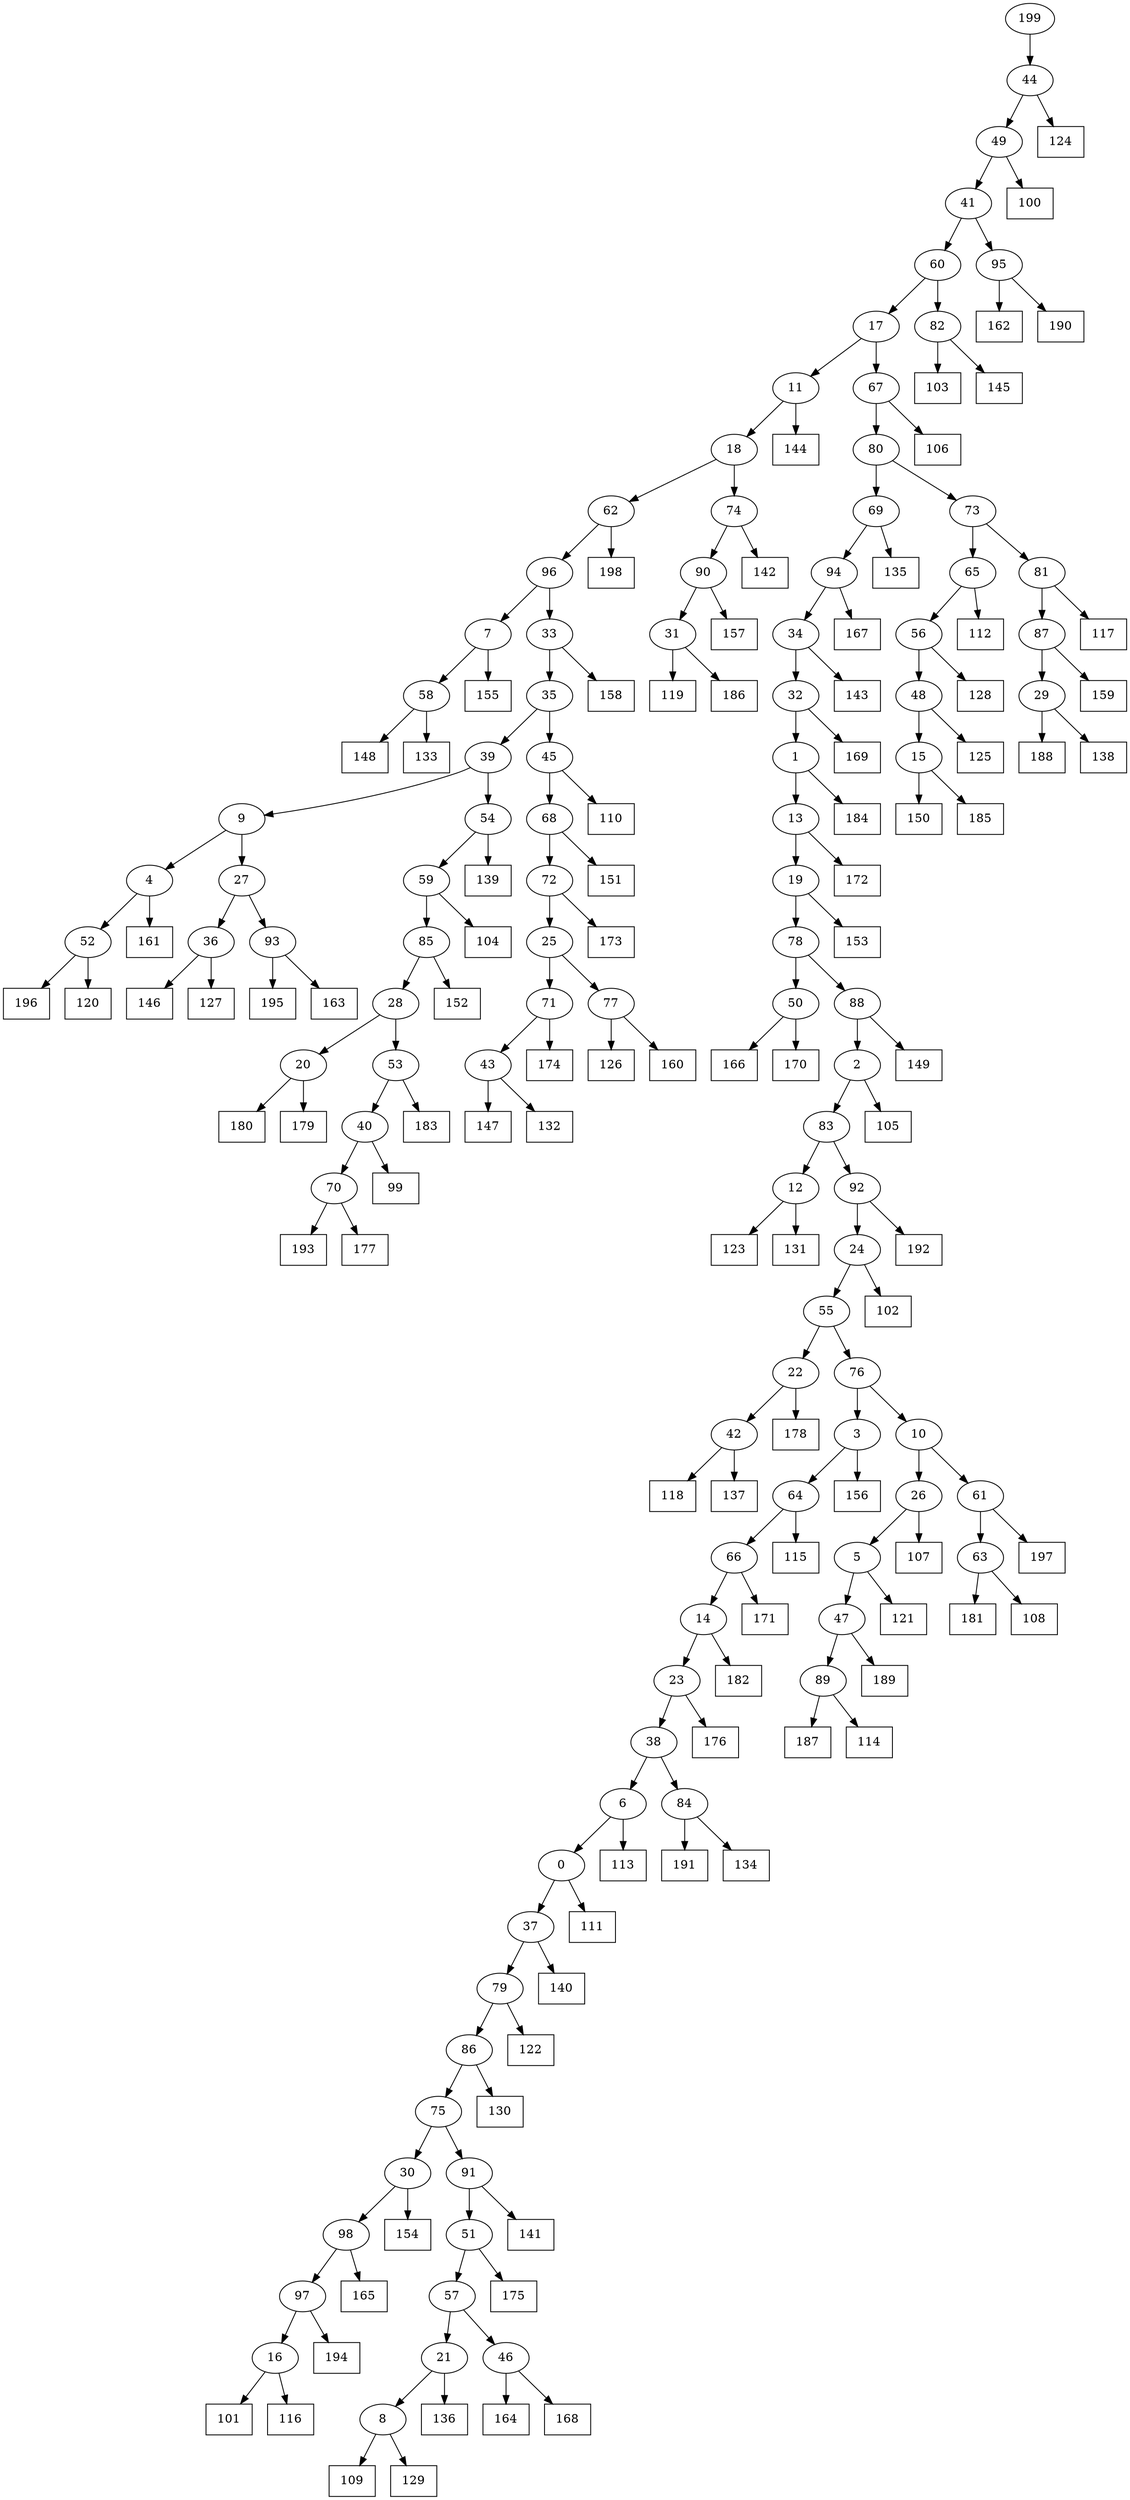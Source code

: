 digraph G {
0[label="0"];
1[label="1"];
2[label="2"];
3[label="3"];
4[label="4"];
5[label="5"];
6[label="6"];
7[label="7"];
8[label="8"];
9[label="9"];
10[label="10"];
11[label="11"];
12[label="12"];
13[label="13"];
14[label="14"];
15[label="15"];
16[label="16"];
17[label="17"];
18[label="18"];
19[label="19"];
20[label="20"];
21[label="21"];
22[label="22"];
23[label="23"];
24[label="24"];
25[label="25"];
26[label="26"];
27[label="27"];
28[label="28"];
29[label="29"];
30[label="30"];
31[label="31"];
32[label="32"];
33[label="33"];
34[label="34"];
35[label="35"];
36[label="36"];
37[label="37"];
38[label="38"];
39[label="39"];
40[label="40"];
41[label="41"];
42[label="42"];
43[label="43"];
44[label="44"];
45[label="45"];
46[label="46"];
47[label="47"];
48[label="48"];
49[label="49"];
50[label="50"];
51[label="51"];
52[label="52"];
53[label="53"];
54[label="54"];
55[label="55"];
56[label="56"];
57[label="57"];
58[label="58"];
59[label="59"];
60[label="60"];
61[label="61"];
62[label="62"];
63[label="63"];
64[label="64"];
65[label="65"];
66[label="66"];
67[label="67"];
68[label="68"];
69[label="69"];
70[label="70"];
71[label="71"];
72[label="72"];
73[label="73"];
74[label="74"];
75[label="75"];
76[label="76"];
77[label="77"];
78[label="78"];
79[label="79"];
80[label="80"];
81[label="81"];
82[label="82"];
83[label="83"];
84[label="84"];
85[label="85"];
86[label="86"];
87[label="87"];
88[label="88"];
89[label="89"];
90[label="90"];
91[label="91"];
92[label="92"];
93[label="93"];
94[label="94"];
95[label="95"];
96[label="96"];
97[label="97"];
98[label="98"];
99[shape=box,label="142"];
100[shape=box,label="126"];
101[shape=box,label="135"];
102[shape=box,label="161"];
103[shape=box,label="139"];
104[shape=box,label="198"];
105[shape=box,label="166"];
106[shape=box,label="157"];
107[shape=box,label="151"];
108[shape=box,label="196"];
109[shape=box,label="156"];
110[shape=box,label="188"];
111[shape=box,label="102"];
112[shape=box,label="167"];
113[shape=box,label="193"];
114[shape=box,label="150"];
115[shape=box,label="191"];
116[shape=box,label="143"];
117[shape=box,label="103"];
118[shape=box,label="123"];
119[shape=box,label="155"];
120[shape=box,label="165"];
121[shape=box,label="106"];
122[shape=box,label="180"];
123[shape=box,label="189"];
124[shape=box,label="169"];
125[shape=box,label="152"];
126[shape=box,label="120"];
127[shape=box,label="112"];
128[shape=box,label="187"];
129[shape=box,label="158"];
130[shape=box,label="119"];
131[shape=box,label="128"];
132[shape=box,label="140"];
133[shape=box,label="178"];
134[shape=box,label="145"];
135[shape=box,label="109"];
136[shape=box,label="153"];
137[shape=box,label="146"];
138[shape=box,label="170"];
139[shape=box,label="125"];
140[shape=box,label="164"];
141[shape=box,label="195"];
142[shape=box,label="181"];
143[shape=box,label="114"];
144[shape=box,label="104"];
145[shape=box,label="118"];
146[shape=box,label="174"];
147[shape=box,label="177"];
148[shape=box,label="113"];
149[shape=box,label="101"];
150[shape=box,label="183"];
151[shape=box,label="124"];
152[shape=box,label="100"];
153[shape=box,label="175"];
154[shape=box,label="129"];
155[shape=box,label="144"];
156[shape=box,label="121"];
157[shape=box,label="117"];
158[shape=box,label="186"];
159[shape=box,label="197"];
160[shape=box,label="162"];
161[shape=box,label="172"];
162[shape=box,label="111"];
163[shape=box,label="194"];
164[shape=box,label="185"];
165[shape=box,label="168"];
166[shape=box,label="99"];
167[shape=box,label="116"];
168[shape=box,label="154"];
169[shape=box,label="108"];
170[shape=box,label="159"];
171[shape=box,label="176"];
172[shape=box,label="130"];
173[shape=box,label="163"];
174[shape=box,label="171"];
175[shape=box,label="136"];
176[shape=box,label="115"];
177[shape=box,label="107"];
178[shape=box,label="105"];
179[shape=box,label="182"];
180[shape=box,label="192"];
181[shape=box,label="122"];
182[shape=box,label="141"];
183[shape=box,label="184"];
184[shape=box,label="148"];
185[shape=box,label="138"];
186[shape=box,label="137"];
187[shape=box,label="149"];
188[shape=box,label="173"];
189[shape=box,label="147"];
190[shape=box,label="133"];
191[shape=box,label="127"];
192[shape=box,label="131"];
193[shape=box,label="132"];
194[shape=box,label="190"];
195[shape=box,label="160"];
196[shape=box,label="179"];
197[shape=box,label="134"];
198[shape=box,label="110"];
199[label="199"];
93->173 ;
20->122 ;
85->125 ;
25->77 ;
68->107 ;
86->172 ;
87->170 ;
76->3 ;
37->132 ;
21->175 ;
22->133 ;
54->103 ;
8->135 ;
48->139 ;
49->152 ;
83->12 ;
89->128 ;
43->189 ;
40->166 ;
21->8 ;
12->192 ;
0->37 ;
29->110 ;
98->120 ;
41->95 ;
66->14 ;
38->6 ;
45->198 ;
31->158 ;
66->174 ;
61->159 ;
52->126 ;
29->185 ;
3->109 ;
14->179 ;
82->117 ;
50->138 ;
38->84 ;
84->197 ;
95->160 ;
81->157 ;
72->188 ;
12->118 ;
19->136 ;
56->131 ;
73->81 ;
84->115 ;
44->151 ;
58->184 ;
6->148 ;
39->9 ;
50->105 ;
19->78 ;
70->147 ;
77->195 ;
74->99 ;
88->2 ;
65->127 ;
73->65 ;
65->56 ;
13->19 ;
51->57 ;
79->181 ;
42->145 ;
1->13 ;
13->161 ;
30->168 ;
57->46 ;
46->140 ;
6->0 ;
36->191 ;
55->76 ;
90->31 ;
31->130 ;
92->24 ;
96->33 ;
60->82 ;
4->102 ;
90->106 ;
45->68 ;
68->72 ;
17->67 ;
95->194 ;
23->38 ;
35->45 ;
5->156 ;
7->119 ;
62->96 ;
27->93 ;
93->141 ;
26->5 ;
41->60 ;
54->59 ;
94->34 ;
15->164 ;
39->54 ;
92->180 ;
64->66 ;
15->114 ;
78->50 ;
28->20 ;
20->196 ;
59->144 ;
18->74 ;
77->100 ;
91->182 ;
67->121 ;
2->83 ;
24->111 ;
67->80 ;
57->21 ;
94->112 ;
0->162 ;
75->30 ;
30->98 ;
96->7 ;
40->70 ;
70->113 ;
33->129 ;
81->87 ;
87->29 ;
199->44 ;
18->62 ;
62->104 ;
7->58 ;
48->15 ;
63->142 ;
9->4 ;
44->49 ;
49->41 ;
98->97 ;
97->163 ;
9->27 ;
8->154 ;
69->101 ;
16->149 ;
47->89 ;
89->143 ;
61->63 ;
63->169 ;
51->153 ;
11->155 ;
58->190 ;
60->17 ;
74->90 ;
72->25 ;
4->52 ;
52->108 ;
16->167 ;
64->176 ;
3->64 ;
71->43 ;
43->193 ;
53->150 ;
24->55 ;
55->22 ;
80->73 ;
80->69 ;
69->94 ;
10->26 ;
17->11 ;
11->18 ;
83->92 ;
37->79 ;
79->86 ;
97->16 ;
27->36 ;
36->137 ;
33->35 ;
14->23 ;
23->171 ;
82->134 ;
59->85 ;
85->28 ;
42->186 ;
25->71 ;
71->146 ;
28->53 ;
53->40 ;
35->39 ;
34->32 ;
32->124 ;
46->165 ;
76->10 ;
10->61 ;
34->116 ;
78->88 ;
88->187 ;
26->177 ;
86->75 ;
22->42 ;
5->47 ;
47->123 ;
56->48 ;
32->1 ;
1->183 ;
2->178 ;
75->91 ;
91->51 ;
}
